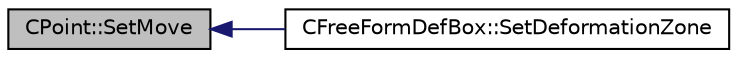 digraph "CPoint::SetMove"
{
  edge [fontname="Helvetica",fontsize="10",labelfontname="Helvetica",labelfontsize="10"];
  node [fontname="Helvetica",fontsize="10",shape=record];
  rankdir="LR";
  Node2268 [label="CPoint::SetMove",height=0.2,width=0.4,color="black", fillcolor="grey75", style="filled", fontcolor="black"];
  Node2268 -> Node2269 [dir="back",color="midnightblue",fontsize="10",style="solid",fontname="Helvetica"];
  Node2269 [label="CFreeFormDefBox::SetDeformationZone",height=0.2,width=0.4,color="black", fillcolor="white", style="filled",URL="$class_c_free_form_def_box.html#ad0a296a64f305cc0b7cf0e3fe14ef02f",tooltip="Set the zone of the computational domain that is going to be deformed. "];
}
